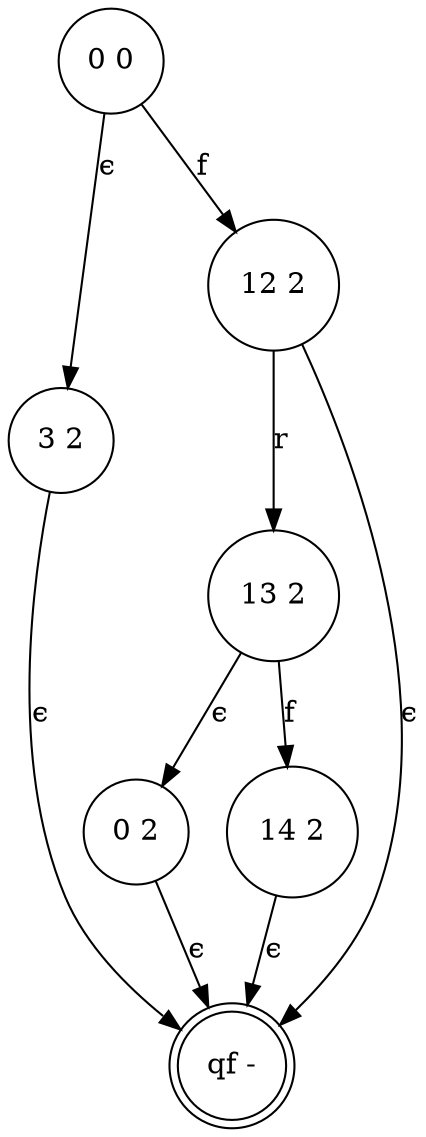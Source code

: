 digraph 3 {
	"3 2" [shape=circle]
	"12 2" [shape=circle]
	"13 2" [shape=circle]
	"0 2" [shape=circle]
	"14 2" [shape=circle]
	"qf -" [shape=doublecircle]
	"0 0" [shape=circle]
	"12 2" -> "13 2" [label=r]
	"13 2" -> "0 2" [label="ϵ"]
	"13 2" -> "14 2" [label=f]
	"3 2" -> "qf -" [label="ϵ"]
	"12 2" -> "qf -" [label="ϵ"]
	"0 2" -> "qf -" [label="ϵ"]
	"14 2" -> "qf -" [label="ϵ"]
	"0 0" -> "3 2" [label="ϵ"]
	"0 0" -> "12 2" [label=f]
}
